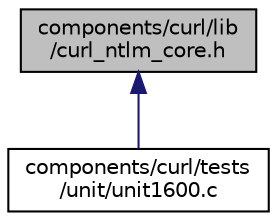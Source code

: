 digraph "components/curl/lib/curl_ntlm_core.h"
{
  edge [fontname="Helvetica",fontsize="10",labelfontname="Helvetica",labelfontsize="10"];
  node [fontname="Helvetica",fontsize="10",shape=record];
  Node21 [label="components/curl/lib\l/curl_ntlm_core.h",height=0.2,width=0.4,color="black", fillcolor="grey75", style="filled", fontcolor="black"];
  Node21 -> Node22 [dir="back",color="midnightblue",fontsize="10",style="solid",fontname="Helvetica"];
  Node22 [label="components/curl/tests\l/unit/unit1600.c",height=0.2,width=0.4,color="black", fillcolor="white", style="filled",URL="$unit1600_8c.html"];
}
